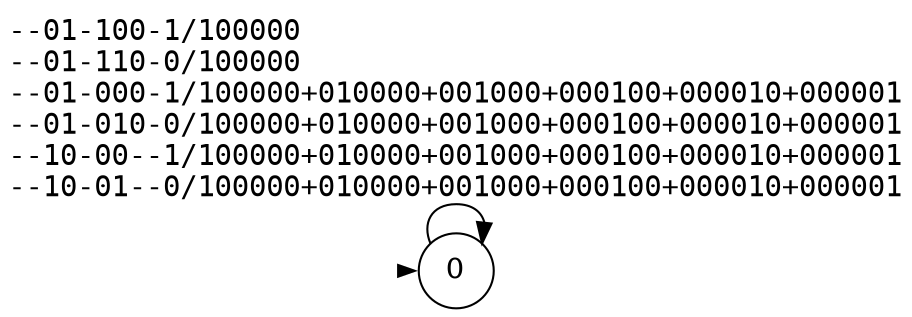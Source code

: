 digraph""{graph[rankdir=LR,ranksep=0.8,nodesep=0.2];node[shape=circle];edge[fontname=mono];init[shape=point,style=invis];0[label="0"];init->0[penwidth=0,tooltip="initialstate"];0->0[label="--01-100-1/100000\l--01-110-0/100000\l--01-000-1/100000+010000+001000+000100+000010+000001\l--01-010-0/100000+010000+001000+000100+000010+000001\l--10-00--1/100000+010000+001000+000100+000010+000001\l--10-01--0/100000+010000+001000+000100+000010+000001\l",labeltooltip="&#172;shop&#8743;warehouse&#8743;fire_alarm&#8743;&#172;night&#8743;&#172;entrance&#8743;day/go_safe_loc&#8743;&#172;go_counter&#8743;&#172;go_warehouse&#8743;&#172;go_back&#8743;&#172;go_entrace&#8743;&#172;go_charging_point&#10;&#172;shop&#8743;warehouse&#8743;fire_alarm&#8743;night&#8743;&#172;entrance&#8743;&#172;day/go_safe_loc&#8743;&#172;go_counter&#8743;&#172;go_warehouse&#8743;&#172;go_back&#8743;&#172;go_entrace&#8743;&#172;go_charging_point&#10;&#172;shop&#8743;warehouse&#8743;&#172;fire_alarm&#8743;&#172;night&#8743;&#172;entrance&#8743;day/go_safe_loc&#8743;&#172;go_counter&#8743;&#172;go_warehouse&#8743;&#172;go_back&#8743;&#172;go_entrace&#8743;&#172;go_charging_point+&#172;go_safe_loc&#8743;go_counter&#8743;&#172;go_warehouse&#8743;&#172;go_back&#8743;&#172;go_entrace&#8743;&#172;go_charging_point+&#172;go_safe_loc&#8743;&#172;go_counter&#8743;go_warehouse&#8743;&#172;go_back&#8743;&#172;go_entrace&#8743;&#172;go_charging_point+&#172;go_safe_loc&#8743;&#172;go_counter&#8743;&#172;go_warehouse&#8743;go_back&#8743;&#172;go_entrace&#8743;&#172;go_charging_point+&#172;go_safe_loc&#8743;&#172;go_counter&#8743;&#172;go_warehouse&#8743;&#172;go_back&#8743;go_entrace&#8743;&#172;go_charging_point+&#172;go_safe_loc&#8743;&#172;go_counter&#8743;&#172;go_warehouse&#8743;&#172;go_back&#8743;&#172;go_entrace&#8743;go_charging_point&#10;&#172;shop&#8743;warehouse&#8743;&#172;fire_alarm&#8743;night&#8743;&#172;entrance&#8743;&#172;day/go_safe_loc&#8743;&#172;go_counter&#8743;&#172;go_warehouse&#8743;&#172;go_back&#8743;&#172;go_entrace&#8743;&#172;go_charging_point+&#172;go_safe_loc&#8743;go_counter&#8743;&#172;go_warehouse&#8743;&#172;go_back&#8743;&#172;go_entrace&#8743;&#172;go_charging_point+&#172;go_safe_loc&#8743;&#172;go_counter&#8743;go_warehouse&#8743;&#172;go_back&#8743;&#172;go_entrace&#8743;&#172;go_charging_point+&#172;go_safe_loc&#8743;&#172;go_counter&#8743;&#172;go_warehouse&#8743;go_back&#8743;&#172;go_entrace&#8743;&#172;go_charging_point+&#172;go_safe_loc&#8743;&#172;go_counter&#8743;&#172;go_warehouse&#8743;&#172;go_back&#8743;go_entrace&#8743;&#172;go_charging_point+&#172;go_safe_loc&#8743;&#172;go_counter&#8743;&#172;go_warehouse&#8743;&#172;go_back&#8743;&#172;go_entrace&#8743;go_charging_point&#10;shop&#8743;&#172;warehouse&#8743;&#172;fire_alarm&#8743;&#172;night&#8743;day/go_safe_loc&#8743;&#172;go_counter&#8743;&#172;go_warehouse&#8743;&#172;go_back&#8743;&#172;go_entrace&#8743;&#172;go_charging_point+&#172;go_safe_loc&#8743;go_counter&#8743;&#172;go_warehouse&#8743;&#172;go_back&#8743;&#172;go_entrace&#8743;&#172;go_charging_point+&#172;go_safe_loc&#8743;&#172;go_counter&#8743;go_warehouse&#8743;&#172;go_back&#8743;&#172;go_entrace&#8743;&#172;go_charging_point+&#172;go_safe_loc&#8743;&#172;go_counter&#8743;&#172;go_warehouse&#8743;go_back&#8743;&#172;go_entrace&#8743;&#172;go_charging_point+&#172;go_safe_loc&#8743;&#172;go_counter&#8743;&#172;go_warehouse&#8743;&#172;go_back&#8743;go_entrace&#8743;&#172;go_charging_point+&#172;go_safe_loc&#8743;&#172;go_counter&#8743;&#172;go_warehouse&#8743;&#172;go_back&#8743;&#172;go_entrace&#8743;go_charging_point&#10;shop&#8743;&#172;warehouse&#8743;&#172;fire_alarm&#8743;night&#8743;&#172;day/go_safe_loc&#8743;&#172;go_counter&#8743;&#172;go_warehouse&#8743;&#172;go_back&#8743;&#172;go_entrace&#8743;&#172;go_charging_point+&#172;go_safe_loc&#8743;go_counter&#8743;&#172;go_warehouse&#8743;&#172;go_back&#8743;&#172;go_entrace&#8743;&#172;go_charging_point+&#172;go_safe_loc&#8743;&#172;go_counter&#8743;go_warehouse&#8743;&#172;go_back&#8743;&#172;go_entrace&#8743;&#172;go_charging_point+&#172;go_safe_loc&#8743;&#172;go_counter&#8743;&#172;go_warehouse&#8743;go_back&#8743;&#172;go_entrace&#8743;&#172;go_charging_point+&#172;go_safe_loc&#8743;&#172;go_counter&#8743;&#172;go_warehouse&#8743;&#172;go_back&#8743;go_entrace&#8743;&#172;go_charging_point+&#172;go_safe_loc&#8743;&#172;go_counter&#8743;&#172;go_warehouse&#8743;&#172;go_back&#8743;&#172;go_entrace&#8743;go_charging_point&#10;"];}